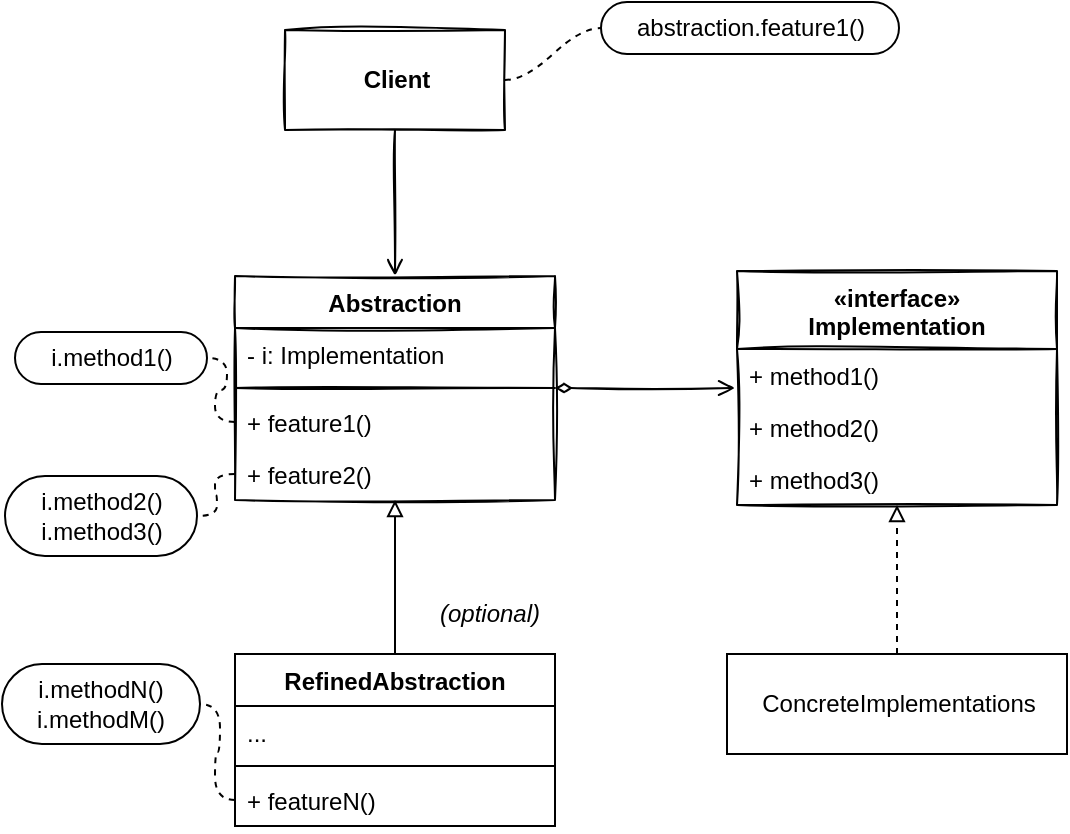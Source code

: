 <mxfile>
    <diagram id="TkOOXMRYUHoH81-WiDen" name="Standard">
        <mxGraphModel dx="1374" dy="782" grid="0" gridSize="10" guides="1" tooltips="1" connect="1" arrows="1" fold="1" page="1" pageScale="1" pageWidth="827" pageHeight="1169" math="0" shadow="0">
            <root>
                <mxCell id="0"/>
                <mxCell id="1" parent="0"/>
                <mxCell id="8" value="" style="edgeStyle=none;html=1;entryX=0.5;entryY=0;entryDx=0;entryDy=0;endArrow=open;endFill=0;sketch=1;rounded=0;" parent="1" source="2" target="3" edge="1">
                    <mxGeometry relative="1" as="geometry"/>
                </mxCell>
                <mxCell id="2" value="Client" style="html=1;sketch=1;fontStyle=1" parent="1" vertex="1">
                    <mxGeometry x="288.5" y="113" width="110" height="50" as="geometry"/>
                </mxCell>
                <mxCell id="16" value="" style="edgeStyle=none;rounded=0;sketch=1;html=1;endArrow=open;endFill=0;startArrow=diamondThin;startFill=0;" parent="1" source="3" edge="1">
                    <mxGeometry relative="1" as="geometry">
                        <mxPoint x="513.5" y="292" as="targetPoint"/>
                    </mxGeometry>
                </mxCell>
                <mxCell id="3" value="Abstraction" style="swimlane;fontStyle=1;align=center;verticalAlign=top;childLayout=stackLayout;horizontal=1;startSize=26;horizontalStack=0;resizeParent=1;resizeParentMax=0;resizeLast=0;collapsible=1;marginBottom=0;sketch=1;" parent="1" vertex="1">
                    <mxGeometry x="263.5" y="236" width="160" height="112" as="geometry"/>
                </mxCell>
                <mxCell id="4" value="- i: Implementation" style="text;strokeColor=none;fillColor=none;align=left;verticalAlign=top;spacingLeft=4;spacingRight=4;overflow=hidden;rotatable=0;points=[[0,0.5],[1,0.5]];portConstraint=eastwest;sketch=1;" parent="3" vertex="1">
                    <mxGeometry y="26" width="160" height="26" as="geometry"/>
                </mxCell>
                <mxCell id="5" value="" style="line;strokeWidth=1;fillColor=none;align=left;verticalAlign=middle;spacingTop=-1;spacingLeft=3;spacingRight=3;rotatable=0;labelPosition=right;points=[];portConstraint=eastwest;sketch=1;" parent="3" vertex="1">
                    <mxGeometry y="52" width="160" height="8" as="geometry"/>
                </mxCell>
                <mxCell id="6" value="+ feature1()" style="text;strokeColor=none;fillColor=none;align=left;verticalAlign=top;spacingLeft=4;spacingRight=4;overflow=hidden;rotatable=0;points=[[0,0.5],[1,0.5]];portConstraint=eastwest;sketch=1;" parent="3" vertex="1">
                    <mxGeometry y="60" width="160" height="26" as="geometry"/>
                </mxCell>
                <mxCell id="7" value="+ feature2()" style="text;strokeColor=none;fillColor=none;align=left;verticalAlign=top;spacingLeft=4;spacingRight=4;overflow=hidden;rotatable=0;points=[[0,0.5],[1,0.5]];portConstraint=eastwest;sketch=1;" parent="3" vertex="1">
                    <mxGeometry y="86" width="160" height="26" as="geometry"/>
                </mxCell>
                <mxCell id="9" value="«interface»&#10;Implementation" style="swimlane;fontStyle=1;align=center;verticalAlign=top;childLayout=stackLayout;horizontal=1;startSize=39;horizontalStack=0;resizeParent=1;resizeParentMax=0;resizeLast=0;collapsible=1;marginBottom=0;sketch=1;" parent="1" vertex="1">
                    <mxGeometry x="514.5" y="233.5" width="160" height="117" as="geometry"/>
                </mxCell>
                <mxCell id="12" value="+ method1()" style="text;strokeColor=none;fillColor=none;align=left;verticalAlign=top;spacingLeft=4;spacingRight=4;overflow=hidden;rotatable=0;points=[[0,0.5],[1,0.5]];portConstraint=eastwest;sketch=1;" parent="9" vertex="1">
                    <mxGeometry y="39" width="160" height="26" as="geometry"/>
                </mxCell>
                <mxCell id="14" value="+ method2()" style="text;strokeColor=none;fillColor=none;align=left;verticalAlign=top;spacingLeft=4;spacingRight=4;overflow=hidden;rotatable=0;points=[[0,0.5],[1,0.5]];portConstraint=eastwest;sketch=1;" parent="9" vertex="1">
                    <mxGeometry y="65" width="160" height="26" as="geometry"/>
                </mxCell>
                <mxCell id="15" value="+ method3()" style="text;strokeColor=none;fillColor=none;align=left;verticalAlign=top;spacingLeft=4;spacingRight=4;overflow=hidden;rotatable=0;points=[[0,0.5],[1,0.5]];portConstraint=eastwest;sketch=1;" parent="9" vertex="1">
                    <mxGeometry y="91" width="160" height="26" as="geometry"/>
                </mxCell>
                <mxCell id="21" value="" style="edgeStyle=none;html=1;startArrow=none;startFill=0;endArrow=block;endFill=0;" parent="1" source="17" target="7" edge="1">
                    <mxGeometry relative="1" as="geometry"/>
                </mxCell>
                <mxCell id="17" value="RefinedAbstraction" style="swimlane;fontStyle=1;align=center;verticalAlign=top;childLayout=stackLayout;horizontal=1;startSize=26;horizontalStack=0;resizeParent=1;resizeParentMax=0;resizeLast=0;collapsible=1;marginBottom=0;" parent="1" vertex="1">
                    <mxGeometry x="263.5" y="425" width="160" height="86" as="geometry"/>
                </mxCell>
                <mxCell id="18" value="..." style="text;strokeColor=none;fillColor=none;align=left;verticalAlign=top;spacingLeft=4;spacingRight=4;overflow=hidden;rotatable=0;points=[[0,0.5],[1,0.5]];portConstraint=eastwest;" parent="17" vertex="1">
                    <mxGeometry y="26" width="160" height="26" as="geometry"/>
                </mxCell>
                <mxCell id="19" value="" style="line;strokeWidth=1;fillColor=none;align=left;verticalAlign=middle;spacingTop=-1;spacingLeft=3;spacingRight=3;rotatable=0;labelPosition=right;points=[];portConstraint=eastwest;" parent="17" vertex="1">
                    <mxGeometry y="52" width="160" height="8" as="geometry"/>
                </mxCell>
                <mxCell id="20" value="+ featureN()" style="text;strokeColor=none;fillColor=none;align=left;verticalAlign=top;spacingLeft=4;spacingRight=4;overflow=hidden;rotatable=0;points=[[0,0.5],[1,0.5]];portConstraint=eastwest;" parent="17" vertex="1">
                    <mxGeometry y="60" width="160" height="26" as="geometry"/>
                </mxCell>
                <mxCell id="23" value="" style="edgeStyle=none;html=1;startArrow=none;startFill=0;endArrow=block;endFill=0;dashed=1;" parent="1" source="22" target="15" edge="1">
                    <mxGeometry relative="1" as="geometry"/>
                </mxCell>
                <mxCell id="22" value="ConcreteImplementations" style="html=1;" parent="1" vertex="1">
                    <mxGeometry x="509.5" y="425" width="170" height="50" as="geometry"/>
                </mxCell>
                <mxCell id="24" value="(optional)" style="text;html=1;strokeColor=none;fillColor=none;align=center;verticalAlign=middle;whiteSpace=wrap;rounded=0;fontStyle=2" parent="1" vertex="1">
                    <mxGeometry x="360.5" y="390" width="60" height="30" as="geometry"/>
                </mxCell>
                <mxCell id="25" value="abstraction.feature1()" style="whiteSpace=wrap;html=1;rounded=1;arcSize=50;align=center;verticalAlign=middle;strokeWidth=1;autosize=1;spacing=4;treeFolding=1;treeMoving=1;newEdgeStyle={&quot;edgeStyle&quot;:&quot;entityRelationEdgeStyle&quot;,&quot;startArrow&quot;:&quot;none&quot;,&quot;endArrow&quot;:&quot;none&quot;,&quot;segment&quot;:10,&quot;curved&quot;:1};" parent="1" vertex="1">
                    <mxGeometry x="446.5" y="99" width="149" height="26" as="geometry"/>
                </mxCell>
                <mxCell id="26" value="" style="edgeStyle=entityRelationEdgeStyle;startArrow=none;endArrow=none;segment=10;curved=1;dashed=1;exitX=1;exitY=0.5;exitDx=0;exitDy=0;" parent="1" source="2" target="25" edge="1">
                    <mxGeometry relative="1" as="geometry">
                        <mxPoint x="383.5" y="149" as="sourcePoint"/>
                    </mxGeometry>
                </mxCell>
                <mxCell id="27" value="i.method1()" style="whiteSpace=wrap;html=1;rounded=1;arcSize=50;align=center;verticalAlign=middle;strokeWidth=1;autosize=1;spacing=4;treeFolding=1;treeMoving=1;newEdgeStyle={&quot;edgeStyle&quot;:&quot;entityRelationEdgeStyle&quot;,&quot;startArrow&quot;:&quot;none&quot;,&quot;endArrow&quot;:&quot;none&quot;,&quot;segment&quot;:10,&quot;curved&quot;:1};" parent="1" vertex="1">
                    <mxGeometry x="153.5" y="264" width="96" height="26" as="geometry"/>
                </mxCell>
                <mxCell id="28" value="" style="edgeStyle=entityRelationEdgeStyle;startArrow=none;endArrow=none;segment=10;curved=1;dashed=1;exitX=0;exitY=0.5;exitDx=0;exitDy=0;" parent="1" source="6" target="27" edge="1">
                    <mxGeometry relative="1" as="geometry">
                        <mxPoint x="121.5" y="410" as="sourcePoint"/>
                    </mxGeometry>
                </mxCell>
                <mxCell id="29" value="i.method2()&lt;br&gt;i.method3()" style="whiteSpace=wrap;html=1;rounded=1;arcSize=50;align=center;verticalAlign=middle;strokeWidth=1;autosize=1;spacing=4;treeFolding=1;treeMoving=1;newEdgeStyle={&quot;edgeStyle&quot;:&quot;entityRelationEdgeStyle&quot;,&quot;startArrow&quot;:&quot;none&quot;,&quot;endArrow&quot;:&quot;none&quot;,&quot;segment&quot;:10,&quot;curved&quot;:1};" parent="1" vertex="1">
                    <mxGeometry x="148.5" y="336" width="96" height="40" as="geometry"/>
                </mxCell>
                <mxCell id="30" value="" style="edgeStyle=entityRelationEdgeStyle;startArrow=none;endArrow=none;segment=10;curved=1;dashed=1;exitX=0;exitY=0.5;exitDx=0;exitDy=0;" parent="1" source="7" target="29" edge="1">
                    <mxGeometry relative="1" as="geometry">
                        <mxPoint x="120.5" y="368" as="sourcePoint"/>
                    </mxGeometry>
                </mxCell>
                <mxCell id="31" value="i.methodN()&lt;br&gt;i.methodM()" style="whiteSpace=wrap;html=1;rounded=1;arcSize=50;align=center;verticalAlign=middle;strokeWidth=1;autosize=1;spacing=4;treeFolding=1;treeMoving=1;newEdgeStyle={&quot;edgeStyle&quot;:&quot;entityRelationEdgeStyle&quot;,&quot;startArrow&quot;:&quot;none&quot;,&quot;endArrow&quot;:&quot;none&quot;,&quot;segment&quot;:10,&quot;curved&quot;:1};" parent="1" vertex="1">
                    <mxGeometry x="147" y="430" width="99" height="40" as="geometry"/>
                </mxCell>
                <mxCell id="32" value="" style="edgeStyle=entityRelationEdgeStyle;startArrow=none;endArrow=none;segment=10;curved=1;dashed=1;exitX=0;exitY=0.5;exitDx=0;exitDy=0;" parent="1" source="20" target="31" edge="1">
                    <mxGeometry relative="1" as="geometry">
                        <mxPoint x="129.5" y="551" as="sourcePoint"/>
                    </mxGeometry>
                </mxCell>
            </root>
        </mxGraphModel>
    </diagram>
    <diagram id="E-a5rpCl65kqHB6elvcE" name="Practice">
        <mxGraphModel dx="654" dy="372" grid="0" gridSize="10" guides="1" tooltips="1" connect="1" arrows="1" fold="1" page="1" pageScale="1" pageWidth="827" pageHeight="1169" math="0" shadow="0">
            <root>
                <mxCell id="TPO9WZKhOtRQqy6y_dLW-0"/>
                <mxCell id="TPO9WZKhOtRQqy6y_dLW-1" parent="TPO9WZKhOtRQqy6y_dLW-0"/>
                <mxCell id="TPO9WZKhOtRQqy6y_dLW-28" style="edgeStyle=orthogonalEdgeStyle;rounded=0;sketch=1;html=1;exitX=0.5;exitY=1;exitDx=0;exitDy=0;startArrow=none;startFill=0;endArrow=open;endFill=0;" parent="TPO9WZKhOtRQqy6y_dLW-1" source="TPO9WZKhOtRQqy6y_dLW-2" target="TPO9WZKhOtRQqy6y_dLW-3" edge="1">
                    <mxGeometry relative="1" as="geometry"/>
                </mxCell>
                <mxCell id="TPO9WZKhOtRQqy6y_dLW-2" value="Client" style="html=1;sketch=1;fontStyle=1" parent="TPO9WZKhOtRQqy6y_dLW-1" vertex="1">
                    <mxGeometry x="185.5" y="89" width="110" height="50" as="geometry"/>
                </mxCell>
                <mxCell id="TPO9WZKhOtRQqy6y_dLW-3" value="CommandSender" style="swimlane;fontStyle=1;align=center;verticalAlign=top;childLayout=stackLayout;horizontal=1;startSize=26;horizontalStack=0;resizeParent=1;resizeParentMax=0;resizeLast=0;collapsible=1;marginBottom=0;sketch=1;" parent="TPO9WZKhOtRQqy6y_dLW-1" vertex="1">
                    <mxGeometry x="142.5" y="232" width="196" height="138" as="geometry"/>
                </mxCell>
                <mxCell id="TPO9WZKhOtRQqy6y_dLW-4" value="- unit: AntiAirUnit" style="text;strokeColor=none;fillColor=none;align=left;verticalAlign=top;spacingLeft=4;spacingRight=4;overflow=hidden;rotatable=0;points=[[0,0.5],[1,0.5]];portConstraint=eastwest;sketch=1;" parent="TPO9WZKhOtRQqy6y_dLW-3" vertex="1">
                    <mxGeometry y="26" width="196" height="26" as="geometry"/>
                </mxCell>
                <mxCell id="TPO9WZKhOtRQqy6y_dLW-5" value="" style="line;strokeWidth=1;fillColor=none;align=left;verticalAlign=middle;spacingTop=-1;spacingLeft=3;spacingRight=3;rotatable=0;labelPosition=right;points=[];portConstraint=eastwest;sketch=1;" parent="TPO9WZKhOtRQqy6y_dLW-3" vertex="1">
                    <mxGeometry y="52" width="196" height="8" as="geometry"/>
                </mxCell>
                <mxCell id="TPO9WZKhOtRQqy6y_dLW-8" value="+ CommandSender(u: AntiAirUnit)" style="text;strokeColor=none;fillColor=none;align=left;verticalAlign=top;spacingLeft=4;spacingRight=4;overflow=hidden;rotatable=0;points=[[0,0.5],[1,0.5]];portConstraint=eastwest;sketch=1;" parent="TPO9WZKhOtRQqy6y_dLW-3" vertex="1">
                    <mxGeometry y="60" width="196" height="26" as="geometry"/>
                </mxCell>
                <mxCell id="TPO9WZKhOtRQqy6y_dLW-7" value="+ activate()" style="text;strokeColor=none;fillColor=none;align=left;verticalAlign=top;spacingLeft=4;spacingRight=4;overflow=hidden;rotatable=0;points=[[0,0.5],[1,0.5]];portConstraint=eastwest;sketch=1;" parent="TPO9WZKhOtRQqy6y_dLW-3" vertex="1">
                    <mxGeometry y="86" width="196" height="26" as="geometry"/>
                </mxCell>
                <mxCell id="TPO9WZKhOtRQqy6y_dLW-9" value="+ deactivate()" style="text;strokeColor=none;fillColor=none;align=left;verticalAlign=top;spacingLeft=4;spacingRight=4;overflow=hidden;rotatable=0;points=[[0,0.5],[1,0.5]];portConstraint=eastwest;sketch=1;" parent="TPO9WZKhOtRQqy6y_dLW-3" vertex="1">
                    <mxGeometry y="112" width="196" height="26" as="geometry"/>
                </mxCell>
                <mxCell id="TPO9WZKhOtRQqy6y_dLW-11" value="«interface»&#10;AntiAirUnit" style="swimlane;fontStyle=1;align=center;verticalAlign=top;childLayout=stackLayout;horizontal=1;startSize=41;horizontalStack=0;resizeParent=1;resizeParentMax=0;resizeLast=0;collapsible=1;marginBottom=0;sketch=1;" parent="TPO9WZKhOtRQqy6y_dLW-1" vertex="1">
                    <mxGeometry x="413" y="226" width="194" height="171" as="geometry"/>
                </mxCell>
                <mxCell id="TPO9WZKhOtRQqy6y_dLW-14" value="+ isEnabled(): boolean" style="text;strokeColor=none;fillColor=none;align=left;verticalAlign=top;spacingLeft=4;spacingRight=4;overflow=hidden;rotatable=0;points=[[0,0.5],[1,0.5]];portConstraint=eastwest;sketch=1;" parent="TPO9WZKhOtRQqy6y_dLW-11" vertex="1">
                    <mxGeometry y="41" width="194" height="26" as="geometry"/>
                </mxCell>
                <mxCell id="TPO9WZKhOtRQqy6y_dLW-16" value="+ setPowerState(state: boolean)" style="text;strokeColor=none;fillColor=none;align=left;verticalAlign=top;spacingLeft=4;spacingRight=4;overflow=hidden;rotatable=0;points=[[0,0.5],[1,0.5]];portConstraint=eastwest;sketch=1;" parent="TPO9WZKhOtRQqy6y_dLW-11" vertex="1">
                    <mxGeometry y="67" width="194" height="26" as="geometry"/>
                </mxCell>
                <mxCell id="TPO9WZKhOtRQqy6y_dLW-17" value="+ setRadarState(state: boolean)" style="text;strokeColor=none;fillColor=none;align=left;verticalAlign=top;spacingLeft=4;spacingRight=4;overflow=hidden;rotatable=0;points=[[0,0.5],[1,0.5]];portConstraint=eastwest;sketch=1;" parent="TPO9WZKhOtRQqy6y_dLW-11" vertex="1">
                    <mxGeometry y="93" width="194" height="26" as="geometry"/>
                </mxCell>
                <mxCell id="TPO9WZKhOtRQqy6y_dLW-18" value="+ setWeaponState(state: boolean)" style="text;strokeColor=none;fillColor=none;align=left;verticalAlign=top;spacingLeft=4;spacingRight=4;overflow=hidden;rotatable=0;points=[[0,0.5],[1,0.5]];portConstraint=eastwest;sketch=1;" parent="TPO9WZKhOtRQqy6y_dLW-11" vertex="1">
                    <mxGeometry y="119" width="194" height="26" as="geometry"/>
                </mxCell>
                <mxCell id="h7XOjt-IUIKGJMb8XBi7-2" value="+ fire()" style="text;strokeColor=none;fillColor=none;align=left;verticalAlign=top;spacingLeft=4;spacingRight=4;overflow=hidden;rotatable=0;points=[[0,0.5],[1,0.5]];portConstraint=eastwest;" vertex="1" parent="TPO9WZKhOtRQqy6y_dLW-11">
                    <mxGeometry y="145" width="194" height="26" as="geometry"/>
                </mxCell>
                <mxCell id="TPO9WZKhOtRQqy6y_dLW-27" style="edgeStyle=orthogonalEdgeStyle;rounded=0;sketch=1;html=1;exitX=1;exitY=0.5;exitDx=0;exitDy=0;entryX=0;entryY=0.5;entryDx=0;entryDy=0;startArrow=diamondThin;startFill=0;endArrow=open;endFill=0;" parent="TPO9WZKhOtRQqy6y_dLW-1" source="TPO9WZKhOtRQqy6y_dLW-8" target="TPO9WZKhOtRQqy6y_dLW-16" edge="1">
                    <mxGeometry relative="1" as="geometry">
                        <mxPoint x="336" y="353" as="sourcePoint"/>
                    </mxGeometry>
                </mxCell>
                <mxCell id="h7XOjt-IUIKGJMb8XBi7-4" style="edgeStyle=orthogonalEdgeStyle;rounded=0;html=1;exitX=0.5;exitY=0;exitDx=0;exitDy=0;entryX=0.498;entryY=1.005;entryDx=0;entryDy=0;entryPerimeter=0;dashed=1;endArrow=block;endFill=0;" edge="1" parent="TPO9WZKhOtRQqy6y_dLW-1" source="9FJgXuvUd6z8438CvGMR-4" target="h7XOjt-IUIKGJMb8XBi7-2">
                    <mxGeometry relative="1" as="geometry"/>
                </mxCell>
                <mxCell id="9FJgXuvUd6z8438CvGMR-4" value="Tunguska" style="swimlane;fontStyle=1;align=center;verticalAlign=top;childLayout=stackLayout;horizontal=1;startSize=26;horizontalStack=0;resizeParent=1;resizeParentMax=0;resizeLast=0;collapsible=1;marginBottom=0;" vertex="1" parent="TPO9WZKhOtRQqy6y_dLW-1">
                    <mxGeometry x="340" y="453" width="193" height="294" as="geometry"/>
                </mxCell>
                <mxCell id="9FJgXuvUd6z8438CvGMR-5" value="- damage: number" style="text;strokeColor=none;fillColor=none;align=left;verticalAlign=top;spacingLeft=4;spacingRight=4;overflow=hidden;rotatable=0;points=[[0,0.5],[1,0.5]];portConstraint=eastwest;" vertex="1" parent="9FJgXuvUd6z8438CvGMR-4">
                    <mxGeometry y="26" width="193" height="26" as="geometry"/>
                </mxCell>
                <mxCell id="9FJgXuvUd6z8438CvGMR-8" value="- engineState: boolean" style="text;strokeColor=none;fillColor=none;align=left;verticalAlign=top;spacingLeft=4;spacingRight=4;overflow=hidden;rotatable=0;points=[[0,0.5],[1,0.5]];portConstraint=eastwest;" vertex="1" parent="9FJgXuvUd6z8438CvGMR-4">
                    <mxGeometry y="52" width="193" height="26" as="geometry"/>
                </mxCell>
                <mxCell id="9FJgXuvUd6z8438CvGMR-9" value="- radarState: boolean" style="text;strokeColor=none;fillColor=none;align=left;verticalAlign=top;spacingLeft=4;spacingRight=4;overflow=hidden;rotatable=0;points=[[0,0.5],[1,0.5]];portConstraint=eastwest;" vertex="1" parent="9FJgXuvUd6z8438CvGMR-4">
                    <mxGeometry y="78" width="193" height="26" as="geometry"/>
                </mxCell>
                <mxCell id="9FJgXuvUd6z8438CvGMR-10" value="- weaponState: boolean" style="text;strokeColor=none;fillColor=none;align=left;verticalAlign=top;spacingLeft=4;spacingRight=4;overflow=hidden;rotatable=0;points=[[0,0.5],[1,0.5]];portConstraint=eastwest;" vertex="1" parent="9FJgXuvUd6z8438CvGMR-4">
                    <mxGeometry y="104" width="193" height="26" as="geometry"/>
                </mxCell>
                <mxCell id="9FJgXuvUd6z8438CvGMR-6" value="" style="line;strokeWidth=1;fillColor=none;align=left;verticalAlign=middle;spacingTop=-1;spacingLeft=3;spacingRight=3;rotatable=0;labelPosition=right;points=[];portConstraint=eastwest;" vertex="1" parent="9FJgXuvUd6z8438CvGMR-4">
                    <mxGeometry y="130" width="193" height="8" as="geometry"/>
                </mxCell>
                <mxCell id="9FJgXuvUd6z8438CvGMR-7" value="+ Tunguska(damage: number)" style="text;strokeColor=none;fillColor=none;align=left;verticalAlign=top;spacingLeft=4;spacingRight=4;overflow=hidden;rotatable=0;points=[[0,0.5],[1,0.5]];portConstraint=eastwest;" vertex="1" parent="9FJgXuvUd6z8438CvGMR-4">
                    <mxGeometry y="138" width="193" height="26" as="geometry"/>
                </mxCell>
                <mxCell id="9FJgXuvUd6z8438CvGMR-11" value="+ isEnabled(): boolean" style="text;strokeColor=none;fillColor=none;align=left;verticalAlign=top;spacingLeft=4;spacingRight=4;overflow=hidden;rotatable=0;points=[[0,0.5],[1,0.5]];portConstraint=eastwest;" vertex="1" parent="9FJgXuvUd6z8438CvGMR-4">
                    <mxGeometry y="164" width="193" height="26" as="geometry"/>
                </mxCell>
                <mxCell id="9FJgXuvUd6z8438CvGMR-12" value="+ setPowerState(state: boolean)" style="text;strokeColor=none;fillColor=none;align=left;verticalAlign=top;spacingLeft=4;spacingRight=4;overflow=hidden;rotatable=0;points=[[0,0.5],[1,0.5]];portConstraint=eastwest;" vertex="1" parent="9FJgXuvUd6z8438CvGMR-4">
                    <mxGeometry y="190" width="193" height="26" as="geometry"/>
                </mxCell>
                <mxCell id="9FJgXuvUd6z8438CvGMR-13" value="+ setRadarState(state: boolean)" style="text;strokeColor=none;fillColor=none;align=left;verticalAlign=top;spacingLeft=4;spacingRight=4;overflow=hidden;rotatable=0;points=[[0,0.5],[1,0.5]];portConstraint=eastwest;" vertex="1" parent="9FJgXuvUd6z8438CvGMR-4">
                    <mxGeometry y="216" width="193" height="26" as="geometry"/>
                </mxCell>
                <mxCell id="9FJgXuvUd6z8438CvGMR-14" value="+ setWeaponState(state: boolean)" style="text;strokeColor=none;fillColor=none;align=left;verticalAlign=top;spacingLeft=4;spacingRight=4;overflow=hidden;rotatable=0;points=[[0,0.5],[1,0.5]];portConstraint=eastwest;" vertex="1" parent="9FJgXuvUd6z8438CvGMR-4">
                    <mxGeometry y="242" width="193" height="26" as="geometry"/>
                </mxCell>
                <mxCell id="h7XOjt-IUIKGJMb8XBi7-0" value="+ fire()" style="text;strokeColor=none;fillColor=none;align=left;verticalAlign=top;spacingLeft=4;spacingRight=4;overflow=hidden;rotatable=0;points=[[0,0.5],[1,0.5]];portConstraint=eastwest;" vertex="1" parent="9FJgXuvUd6z8438CvGMR-4">
                    <mxGeometry y="268" width="193" height="26" as="geometry"/>
                </mxCell>
                <mxCell id="h7XOjt-IUIKGJMb8XBi7-5" style="edgeStyle=orthogonalEdgeStyle;rounded=0;html=1;exitX=0.5;exitY=0;exitDx=0;exitDy=0;dashed=1;endArrow=block;endFill=0;entryX=0.496;entryY=1;entryDx=0;entryDy=0;entryPerimeter=0;" edge="1" parent="TPO9WZKhOtRQqy6y_dLW-1" source="9FJgXuvUd6z8438CvGMR-15" target="h7XOjt-IUIKGJMb8XBi7-2">
                    <mxGeometry relative="1" as="geometry"/>
                </mxCell>
                <mxCell id="9FJgXuvUd6z8438CvGMR-15" value="SergeantYork" style="swimlane;fontStyle=1;align=center;verticalAlign=top;childLayout=stackLayout;horizontal=1;startSize=26;horizontalStack=0;resizeParent=1;resizeParentMax=0;resizeLast=0;collapsible=1;marginBottom=0;" vertex="1" parent="TPO9WZKhOtRQqy6y_dLW-1">
                    <mxGeometry x="554" y="453" width="193" height="294" as="geometry"/>
                </mxCell>
                <mxCell id="9FJgXuvUd6z8438CvGMR-16" value="- damage: number" style="text;strokeColor=none;fillColor=none;align=left;verticalAlign=top;spacingLeft=4;spacingRight=4;overflow=hidden;rotatable=0;points=[[0,0.5],[1,0.5]];portConstraint=eastwest;" vertex="1" parent="9FJgXuvUd6z8438CvGMR-15">
                    <mxGeometry y="26" width="193" height="26" as="geometry"/>
                </mxCell>
                <mxCell id="9FJgXuvUd6z8438CvGMR-17" value="- engineState: boolean" style="text;strokeColor=none;fillColor=none;align=left;verticalAlign=top;spacingLeft=4;spacingRight=4;overflow=hidden;rotatable=0;points=[[0,0.5],[1,0.5]];portConstraint=eastwest;" vertex="1" parent="9FJgXuvUd6z8438CvGMR-15">
                    <mxGeometry y="52" width="193" height="26" as="geometry"/>
                </mxCell>
                <mxCell id="9FJgXuvUd6z8438CvGMR-18" value="- radarState: boolean" style="text;strokeColor=none;fillColor=none;align=left;verticalAlign=top;spacingLeft=4;spacingRight=4;overflow=hidden;rotatable=0;points=[[0,0.5],[1,0.5]];portConstraint=eastwest;" vertex="1" parent="9FJgXuvUd6z8438CvGMR-15">
                    <mxGeometry y="78" width="193" height="26" as="geometry"/>
                </mxCell>
                <mxCell id="9FJgXuvUd6z8438CvGMR-19" value="- weaponState: boolean" style="text;strokeColor=none;fillColor=none;align=left;verticalAlign=top;spacingLeft=4;spacingRight=4;overflow=hidden;rotatable=0;points=[[0,0.5],[1,0.5]];portConstraint=eastwest;" vertex="1" parent="9FJgXuvUd6z8438CvGMR-15">
                    <mxGeometry y="104" width="193" height="26" as="geometry"/>
                </mxCell>
                <mxCell id="9FJgXuvUd6z8438CvGMR-20" value="" style="line;strokeWidth=1;fillColor=none;align=left;verticalAlign=middle;spacingTop=-1;spacingLeft=3;spacingRight=3;rotatable=0;labelPosition=right;points=[];portConstraint=eastwest;" vertex="1" parent="9FJgXuvUd6z8438CvGMR-15">
                    <mxGeometry y="130" width="193" height="8" as="geometry"/>
                </mxCell>
                <mxCell id="9FJgXuvUd6z8438CvGMR-21" value="+ SergeantYork(damage: number)" style="text;strokeColor=none;fillColor=none;align=left;verticalAlign=top;spacingLeft=4;spacingRight=4;overflow=hidden;rotatable=0;points=[[0,0.5],[1,0.5]];portConstraint=eastwest;" vertex="1" parent="9FJgXuvUd6z8438CvGMR-15">
                    <mxGeometry y="138" width="193" height="26" as="geometry"/>
                </mxCell>
                <mxCell id="9FJgXuvUd6z8438CvGMR-22" value="+ isEnabled(): boolean" style="text;strokeColor=none;fillColor=none;align=left;verticalAlign=top;spacingLeft=4;spacingRight=4;overflow=hidden;rotatable=0;points=[[0,0.5],[1,0.5]];portConstraint=eastwest;" vertex="1" parent="9FJgXuvUd6z8438CvGMR-15">
                    <mxGeometry y="164" width="193" height="26" as="geometry"/>
                </mxCell>
                <mxCell id="9FJgXuvUd6z8438CvGMR-23" value="+ setPowerState(state: boolean)" style="text;strokeColor=none;fillColor=none;align=left;verticalAlign=top;spacingLeft=4;spacingRight=4;overflow=hidden;rotatable=0;points=[[0,0.5],[1,0.5]];portConstraint=eastwest;" vertex="1" parent="9FJgXuvUd6z8438CvGMR-15">
                    <mxGeometry y="190" width="193" height="26" as="geometry"/>
                </mxCell>
                <mxCell id="9FJgXuvUd6z8438CvGMR-24" value="+ setRadarState(state: boolean)" style="text;strokeColor=none;fillColor=none;align=left;verticalAlign=top;spacingLeft=4;spacingRight=4;overflow=hidden;rotatable=0;points=[[0,0.5],[1,0.5]];portConstraint=eastwest;" vertex="1" parent="9FJgXuvUd6z8438CvGMR-15">
                    <mxGeometry y="216" width="193" height="26" as="geometry"/>
                </mxCell>
                <mxCell id="9FJgXuvUd6z8438CvGMR-25" value="+ setWeaponState(state: boolean)" style="text;strokeColor=none;fillColor=none;align=left;verticalAlign=top;spacingLeft=4;spacingRight=4;overflow=hidden;rotatable=0;points=[[0,0.5],[1,0.5]];portConstraint=eastwest;" vertex="1" parent="9FJgXuvUd6z8438CvGMR-15">
                    <mxGeometry y="242" width="193" height="26" as="geometry"/>
                </mxCell>
                <mxCell id="h7XOjt-IUIKGJMb8XBi7-1" value="+ fire()" style="text;strokeColor=none;fillColor=none;align=left;verticalAlign=top;spacingLeft=4;spacingRight=4;overflow=hidden;rotatable=0;points=[[0,0.5],[1,0.5]];portConstraint=eastwest;" vertex="1" parent="9FJgXuvUd6z8438CvGMR-15">
                    <mxGeometry y="268" width="193" height="26" as="geometry"/>
                </mxCell>
            </root>
        </mxGraphModel>
    </diagram>
</mxfile>